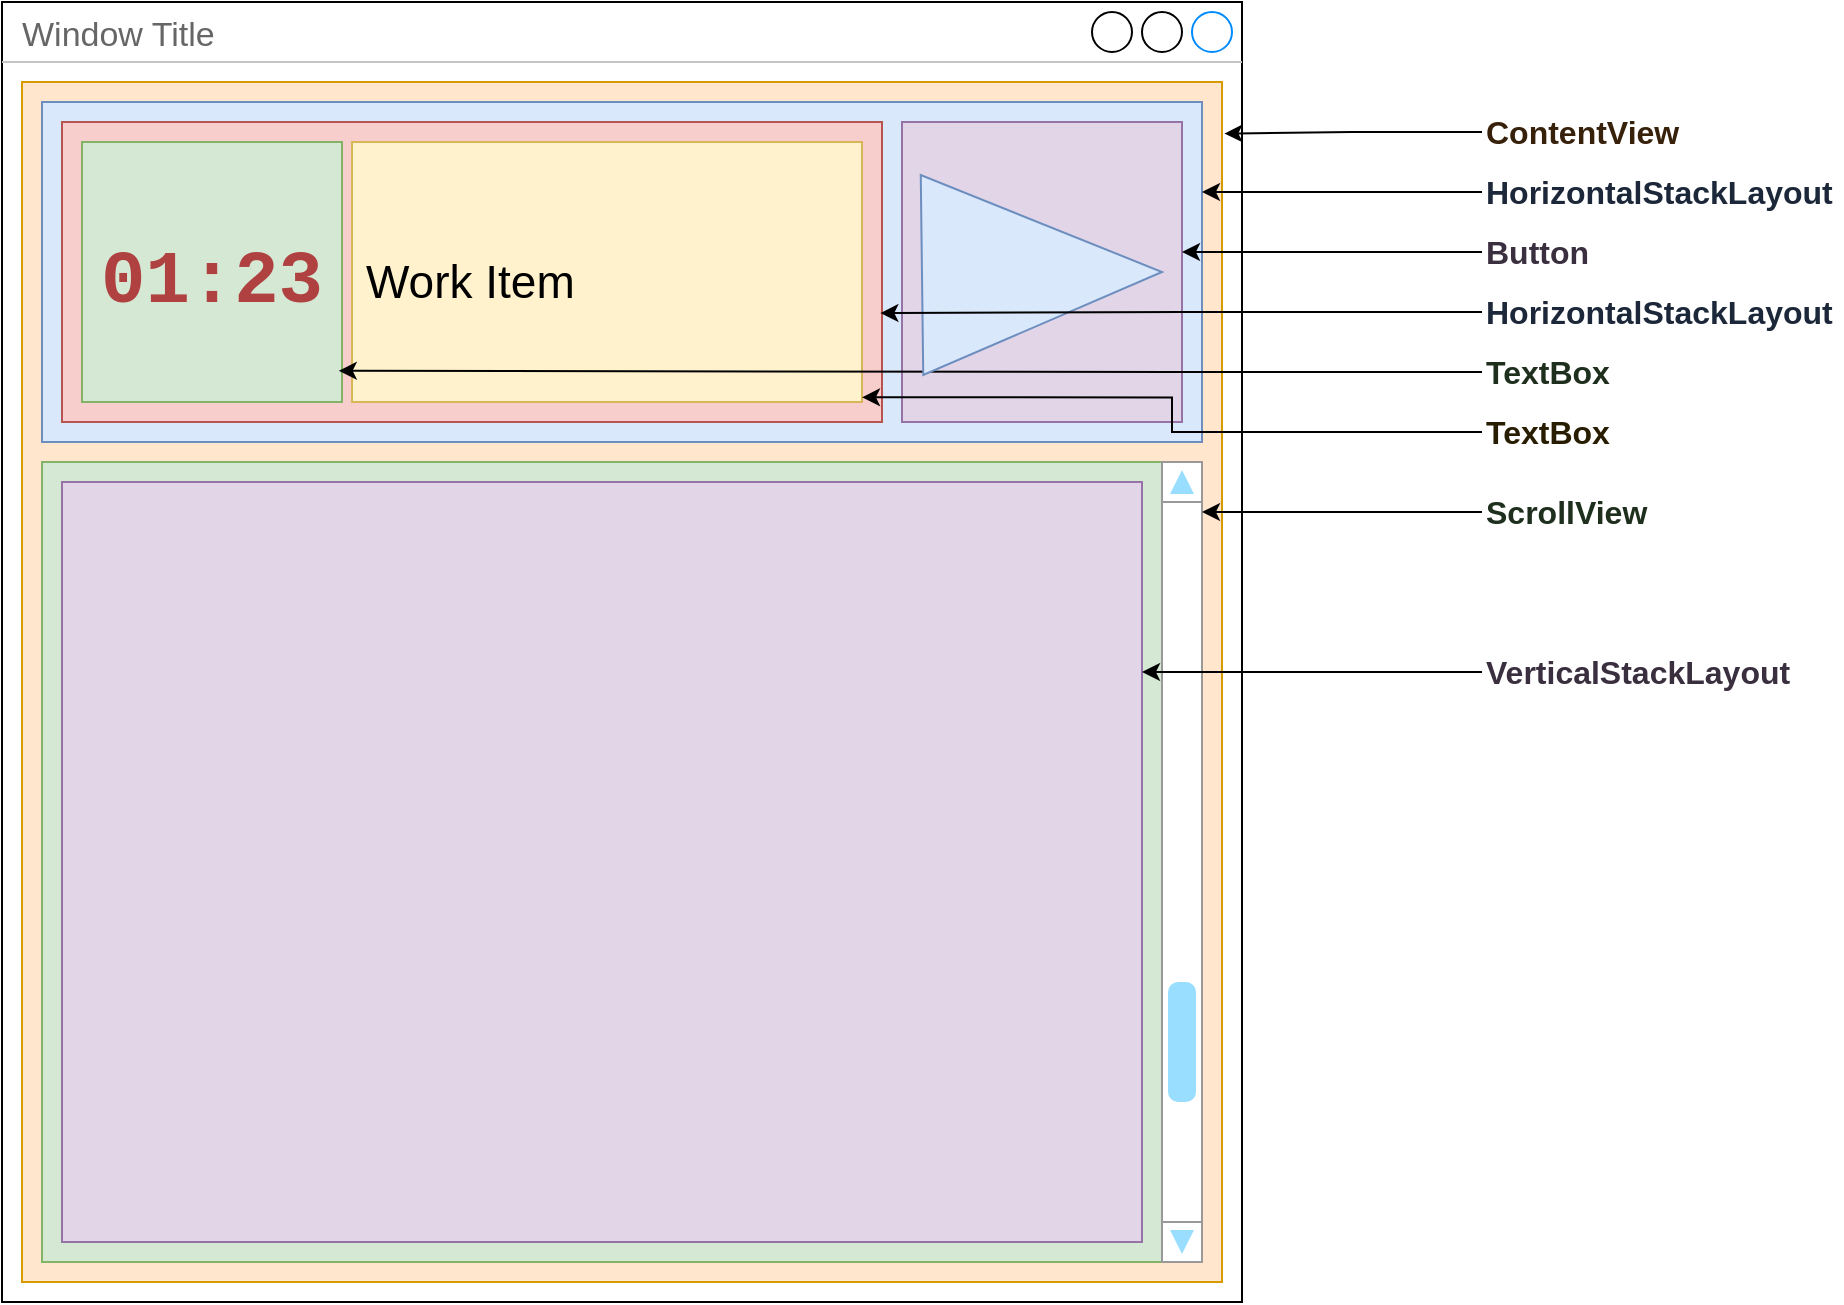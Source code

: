 <mxfile version="22.0.6" type="github">
  <diagram name="Page-1" id="03018318-947c-dd8e-b7a3-06fadd420f32">
    <mxGraphModel dx="965" dy="503" grid="1" gridSize="10" guides="1" tooltips="1" connect="1" arrows="1" fold="1" page="1" pageScale="1" pageWidth="1100" pageHeight="850" background="none" math="0" shadow="0">
      <root>
        <mxCell id="0" />
        <mxCell id="1" parent="0" />
        <mxCell id="mACh9X3qU8Q6sLjc18Z--1" value="Window Title" style="strokeWidth=1;shadow=0;dashed=0;align=center;html=1;shape=mxgraph.mockup.containers.window;align=left;verticalAlign=top;spacingLeft=8;strokeColor2=#008cff;strokeColor3=#c4c4c4;fontColor=#666666;mainText=;fontSize=17;labelBackgroundColor=none;whiteSpace=wrap;" vertex="1" parent="1">
          <mxGeometry x="50" y="40" width="620" height="650" as="geometry" />
        </mxCell>
        <mxCell id="mACh9X3qU8Q6sLjc18Z--2" value="" style="rounded=0;whiteSpace=wrap;html=1;fillColor=#ffe6cc;strokeColor=#d79b00;" vertex="1" parent="1">
          <mxGeometry x="60" y="80" width="600" height="600" as="geometry" />
        </mxCell>
        <mxCell id="mACh9X3qU8Q6sLjc18Z--4" value="" style="rounded=0;whiteSpace=wrap;html=1;fillColor=#dae8fc;strokeColor=#6c8ebf;" vertex="1" parent="1">
          <mxGeometry x="70" y="90" width="580" height="170" as="geometry" />
        </mxCell>
        <mxCell id="mACh9X3qU8Q6sLjc18Z--6" value="" style="rounded=0;whiteSpace=wrap;html=1;fillColor=#d5e8d4;strokeColor=#82b366;" vertex="1" parent="1">
          <mxGeometry x="70" y="270" width="580" height="400" as="geometry" />
        </mxCell>
        <mxCell id="mACh9X3qU8Q6sLjc18Z--5" value="" style="verticalLabelPosition=bottom;shadow=0;dashed=0;align=center;html=1;verticalAlign=top;strokeWidth=1;shape=mxgraph.mockup.navigation.scrollBar;strokeColor=#999999;barPos=20;fillColor2=#99ddff;strokeColor2=none;direction=north;" vertex="1" parent="1">
          <mxGeometry x="630" y="270" width="20" height="400" as="geometry" />
        </mxCell>
        <mxCell id="mACh9X3qU8Q6sLjc18Z--7" value="ContentView" style="text;strokeColor=none;align=left;fillColor=none;html=1;verticalAlign=middle;whiteSpace=wrap;rounded=0;fontSize=16;fontColor=#37210b;fontStyle=1" vertex="1" parent="1">
          <mxGeometry x="790" y="90" width="60" height="30" as="geometry" />
        </mxCell>
        <mxCell id="mACh9X3qU8Q6sLjc18Z--9" value="ScrollView" style="text;strokeColor=none;align=left;fillColor=none;html=1;verticalAlign=middle;whiteSpace=wrap;rounded=0;fontSize=16;fontColor=#1f2f1e;fontStyle=1" vertex="1" parent="1">
          <mxGeometry x="790" y="280" width="180" height="30" as="geometry" />
        </mxCell>
        <mxCell id="mACh9X3qU8Q6sLjc18Z--10" value="HorizontalStackLayout" style="text;strokeColor=none;align=left;fillColor=none;html=1;verticalAlign=middle;whiteSpace=wrap;rounded=0;fontSize=16;fontColor=#1c2839;fontStyle=1" vertex="1" parent="1">
          <mxGeometry x="790" y="120" width="180" height="30" as="geometry" />
        </mxCell>
        <mxCell id="mACh9X3qU8Q6sLjc18Z--11" style="edgeStyle=orthogonalEdgeStyle;rounded=0;orthogonalLoop=1;jettySize=auto;html=1;entryX=1.002;entryY=0.043;entryDx=0;entryDy=0;entryPerimeter=0;" edge="1" parent="1" source="mACh9X3qU8Q6sLjc18Z--7" target="mACh9X3qU8Q6sLjc18Z--2">
          <mxGeometry relative="1" as="geometry" />
        </mxCell>
        <mxCell id="mACh9X3qU8Q6sLjc18Z--12" style="edgeStyle=orthogonalEdgeStyle;rounded=0;orthogonalLoop=1;jettySize=auto;html=1;" edge="1" parent="1" source="mACh9X3qU8Q6sLjc18Z--10">
          <mxGeometry relative="1" as="geometry">
            <mxPoint x="650" y="135" as="targetPoint" />
          </mxGeometry>
        </mxCell>
        <mxCell id="mACh9X3qU8Q6sLjc18Z--13" style="edgeStyle=orthogonalEdgeStyle;rounded=0;orthogonalLoop=1;jettySize=auto;html=1;" edge="1" parent="1" source="mACh9X3qU8Q6sLjc18Z--9">
          <mxGeometry relative="1" as="geometry">
            <mxPoint x="650" y="295" as="targetPoint" />
          </mxGeometry>
        </mxCell>
        <mxCell id="mACh9X3qU8Q6sLjc18Z--14" value="" style="rounded=0;whiteSpace=wrap;html=1;fillColor=#e1d5e7;strokeColor=#9673a6;fontColor=#3a2f3f;" vertex="1" parent="1">
          <mxGeometry x="80" y="280" width="540" height="380" as="geometry" />
        </mxCell>
        <mxCell id="mACh9X3qU8Q6sLjc18Z--16" style="edgeStyle=orthogonalEdgeStyle;rounded=0;orthogonalLoop=1;jettySize=auto;html=1;entryX=1;entryY=0.25;entryDx=0;entryDy=0;" edge="1" parent="1" source="mACh9X3qU8Q6sLjc18Z--15" target="mACh9X3qU8Q6sLjc18Z--14">
          <mxGeometry relative="1" as="geometry" />
        </mxCell>
        <mxCell id="mACh9X3qU8Q6sLjc18Z--15" value="VerticalStackLayout" style="text;strokeColor=none;align=left;fillColor=none;html=1;verticalAlign=middle;whiteSpace=wrap;rounded=0;fontSize=16;fontColor=#3a2f3f;fontStyle=1" vertex="1" parent="1">
          <mxGeometry x="790" y="360" width="180" height="30" as="geometry" />
        </mxCell>
        <mxCell id="mACh9X3qU8Q6sLjc18Z--17" value="" style="rounded=0;whiteSpace=wrap;html=1;fillColor=#e1d5e7;strokeColor=#9673a6;" vertex="1" parent="1">
          <mxGeometry x="500" y="100" width="140" height="150" as="geometry" />
        </mxCell>
        <mxCell id="mACh9X3qU8Q6sLjc18Z--19" value="" style="rounded=0;whiteSpace=wrap;html=1;fillColor=#f8cecc;strokeColor=#b85450;" vertex="1" parent="1">
          <mxGeometry x="80" y="100" width="410" height="150" as="geometry" />
        </mxCell>
        <mxCell id="mACh9X3qU8Q6sLjc18Z--20" value="Button" style="text;strokeColor=none;align=left;fillColor=none;html=1;verticalAlign=middle;whiteSpace=wrap;rounded=0;fontSize=16;fontColor=#3a2f3f;fontStyle=1" vertex="1" parent="1">
          <mxGeometry x="790" y="150" width="180" height="30" as="geometry" />
        </mxCell>
        <mxCell id="mACh9X3qU8Q6sLjc18Z--21" style="edgeStyle=orthogonalEdgeStyle;rounded=0;orthogonalLoop=1;jettySize=auto;html=1;" edge="1" parent="1" source="mACh9X3qU8Q6sLjc18Z--20">
          <mxGeometry relative="1" as="geometry">
            <mxPoint x="640" y="165" as="targetPoint" />
          </mxGeometry>
        </mxCell>
        <mxCell id="mACh9X3qU8Q6sLjc18Z--22" value="HorizontalStackLayout" style="text;strokeColor=none;align=left;fillColor=none;html=1;verticalAlign=middle;whiteSpace=wrap;rounded=0;fontSize=16;fontColor=#1c2839;fontStyle=1" vertex="1" parent="1">
          <mxGeometry x="790" y="180" width="180" height="30" as="geometry" />
        </mxCell>
        <mxCell id="mACh9X3qU8Q6sLjc18Z--24" value="" style="rounded=0;whiteSpace=wrap;html=1;fillColor=#d5e8d4;strokeColor=#82b366;" vertex="1" parent="1">
          <mxGeometry x="90" y="110" width="130" height="130" as="geometry" />
        </mxCell>
        <mxCell id="mACh9X3qU8Q6sLjc18Z--25" value="" style="rounded=0;whiteSpace=wrap;html=1;fillColor=#fff2cc;strokeColor=#d6b656;" vertex="1" parent="1">
          <mxGeometry x="225" y="110" width="255" height="130" as="geometry" />
        </mxCell>
        <mxCell id="mACh9X3qU8Q6sLjc18Z--26" value="TextBox" style="text;strokeColor=none;align=left;fillColor=none;html=1;verticalAlign=middle;whiteSpace=wrap;rounded=0;fontSize=16;fontColor=#1f2f1e;fontStyle=1" vertex="1" parent="1">
          <mxGeometry x="790" y="210" width="180" height="30" as="geometry" />
        </mxCell>
        <mxCell id="mACh9X3qU8Q6sLjc18Z--27" style="edgeStyle=orthogonalEdgeStyle;rounded=0;orthogonalLoop=1;jettySize=auto;html=1;entryX=-0.026;entryY=0.88;entryDx=0;entryDy=0;entryPerimeter=0;" edge="1" parent="1" source="mACh9X3qU8Q6sLjc18Z--26" target="mACh9X3qU8Q6sLjc18Z--25">
          <mxGeometry relative="1" as="geometry" />
        </mxCell>
        <mxCell id="mACh9X3qU8Q6sLjc18Z--28" value="TextBox" style="text;strokeColor=none;align=left;fillColor=none;html=1;verticalAlign=middle;whiteSpace=wrap;rounded=0;fontSize=16;fontColor=#281d00;fontStyle=1" vertex="1" parent="1">
          <mxGeometry x="790" y="240" width="180" height="30" as="geometry" />
        </mxCell>
        <mxCell id="mACh9X3qU8Q6sLjc18Z--29" style="edgeStyle=orthogonalEdgeStyle;rounded=0;orthogonalLoop=1;jettySize=auto;html=1;entryX=1;entryY=0.982;entryDx=0;entryDy=0;entryPerimeter=0;" edge="1" parent="1" source="mACh9X3qU8Q6sLjc18Z--28" target="mACh9X3qU8Q6sLjc18Z--25">
          <mxGeometry relative="1" as="geometry" />
        </mxCell>
        <mxCell id="mACh9X3qU8Q6sLjc18Z--30" value="01:23" style="text;strokeColor=none;align=center;fillColor=none;html=1;verticalAlign=middle;whiteSpace=wrap;rounded=0;fontFamily=Courier New;fontSize=37;fontStyle=1;fontColor=#af4141;" vertex="1" parent="1">
          <mxGeometry x="90" y="150" width="130" height="60" as="geometry" />
        </mxCell>
        <mxCell id="mACh9X3qU8Q6sLjc18Z--31" value="Work Item" style="text;strokeColor=none;align=left;fillColor=none;html=1;verticalAlign=middle;whiteSpace=wrap;rounded=0;fontSize=23;" vertex="1" parent="1">
          <mxGeometry x="230" y="160" width="240" height="40" as="geometry" />
        </mxCell>
        <mxCell id="mACh9X3qU8Q6sLjc18Z--32" value="" style="shape=mxgraph.arrows2.wedgeArrow;html=1;bendable=0;startWidth=50;fillColor=#dae8fc;defaultFillColor=invert;defaultGradientColor=invert;rounded=0;fontColor=#FFADFF;strokeColor=#6c8ebf;" edge="1" parent="1">
          <mxGeometry width="100" height="100" relative="1" as="geometry">
            <mxPoint x="510" y="176.5" as="sourcePoint" />
            <mxPoint x="630" y="175" as="targetPoint" />
          </mxGeometry>
        </mxCell>
        <mxCell id="mACh9X3qU8Q6sLjc18Z--23" style="edgeStyle=orthogonalEdgeStyle;rounded=0;orthogonalLoop=1;jettySize=auto;html=1;entryX=0.998;entryY=0.637;entryDx=0;entryDy=0;entryPerimeter=0;" edge="1" parent="1" source="mACh9X3qU8Q6sLjc18Z--22" target="mACh9X3qU8Q6sLjc18Z--19">
          <mxGeometry relative="1" as="geometry" />
        </mxCell>
      </root>
    </mxGraphModel>
  </diagram>
</mxfile>
